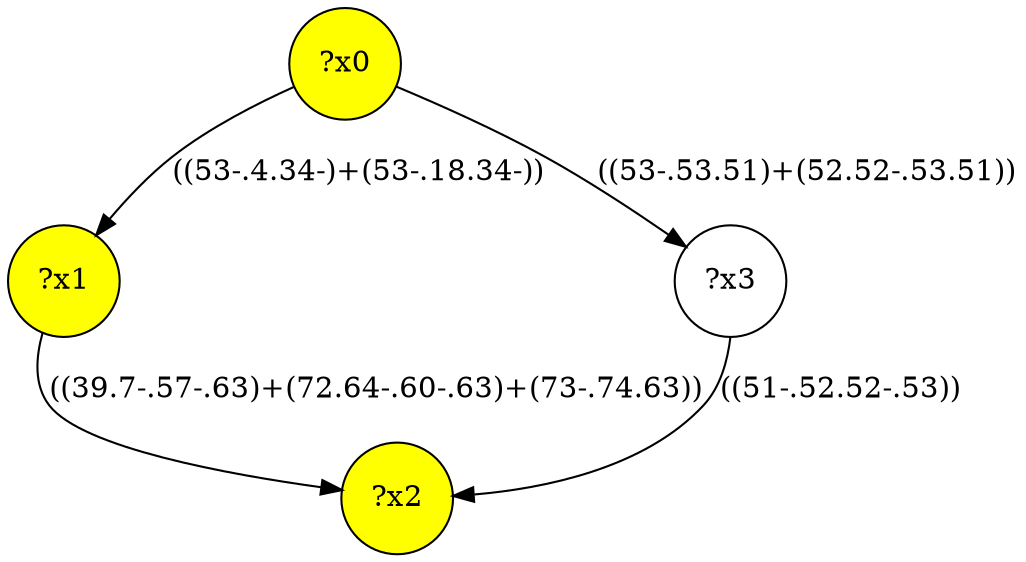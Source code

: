 digraph g {
	x0 [fillcolor="yellow", style="filled," shape=circle, label="?x0"];
	x1 [fillcolor="yellow", style="filled," shape=circle, label="?x1"];
	x2 [fillcolor="yellow", style="filled," shape=circle, label="?x2"];
	x0 -> x1 [label="((53-.4.34-)+(53-.18.34-))"];
	x1 -> x2 [label="((39.7-.57-.63)+(72.64-.60-.63)+(73-.74.63))"];
	x3 [shape=circle, label="?x3"];
	x0 -> x3 [label="((53-.53.51)+(52.52-.53.51))"];
	x3 -> x2 [label="((51-.52.52-.53))"];
}
